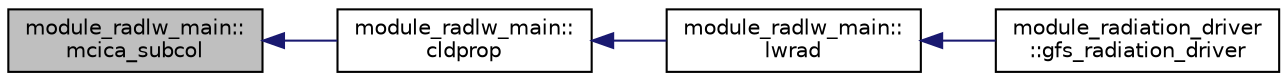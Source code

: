 digraph "module_radlw_main::mcica_subcol"
{
  edge [fontname="Helvetica",fontsize="10",labelfontname="Helvetica",labelfontsize="10"];
  node [fontname="Helvetica",fontsize="10",shape=record];
  rankdir="LR";
  Node32 [label="module_radlw_main::\lmcica_subcol",height=0.2,width=0.4,color="black", fillcolor="grey75", style="filled", fontcolor="black"];
  Node32 -> Node33 [dir="back",color="midnightblue",fontsize="10",style="solid",fontname="Helvetica"];
  Node33 [label="module_radlw_main::\lcldprop",height=0.2,width=0.4,color="black", fillcolor="white", style="filled",URL="$group__module__radlw__main.html#ga6bfdea656cc7e1f773ffcc797e072e91",tooltip="This subroutine computes the cloud optical depth(s) for each cloudy layer and g-point interval..."];
  Node33 -> Node34 [dir="back",color="midnightblue",fontsize="10",style="solid",fontname="Helvetica"];
  Node34 [label="module_radlw_main::\llwrad",height=0.2,width=0.4,color="black", fillcolor="white", style="filled",URL="$group__module__radlw__main.html#gaf20db29eaadab298ccd8b6bf489a53f4",tooltip="This subroutine is the main LW radiation routine. "];
  Node34 -> Node35 [dir="back",color="midnightblue",fontsize="10",style="solid",fontname="Helvetica"];
  Node35 [label="module_radiation_driver\l::gfs_radiation_driver",height=0.2,width=0.4,color="black", fillcolor="white", style="filled",URL="$group__module__radiation__driver.html#ga9c5872d3bd177315e79977d40245a99a",tooltip="This subroutine is the driver of main radiation calculations. It sets up column profiles, such as pressure, temperature, moisture, gases, clouds, aerosols, etc., as well as surface radiative characteristics, such as surface albedo, and emissivity. The call of this subroutine is placed inside both the time advancing loop and the horizontal grid loop. "];
}
